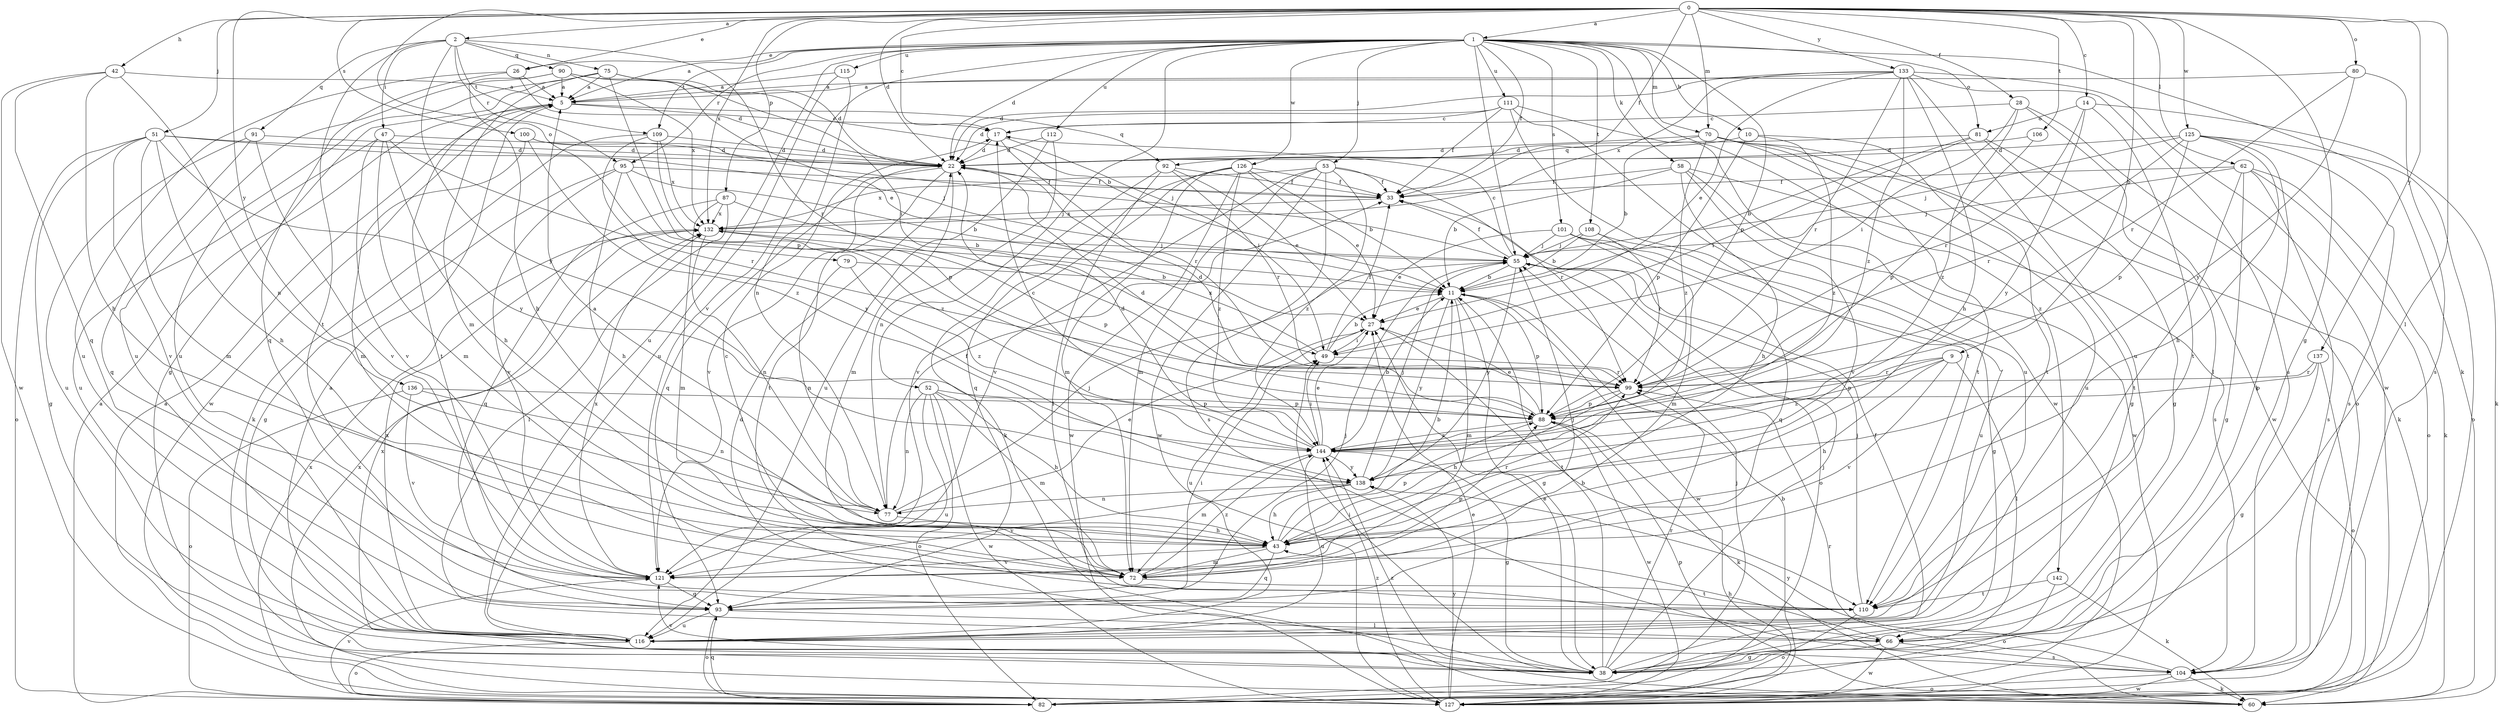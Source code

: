 strict digraph  {
0;
1;
2;
5;
9;
10;
11;
14;
17;
22;
26;
27;
28;
33;
38;
42;
43;
47;
49;
51;
52;
53;
55;
58;
60;
62;
66;
70;
72;
75;
77;
79;
80;
81;
82;
87;
88;
90;
91;
92;
93;
95;
99;
100;
101;
104;
106;
108;
109;
110;
111;
112;
115;
116;
121;
125;
126;
127;
132;
133;
136;
137;
138;
142;
144;
0 -> 1  [label=a];
0 -> 2  [label=a];
0 -> 9  [label=b];
0 -> 14  [label=c];
0 -> 17  [label=c];
0 -> 22  [label=d];
0 -> 26  [label=e];
0 -> 28  [label=f];
0 -> 33  [label=f];
0 -> 38  [label=g];
0 -> 42  [label=h];
0 -> 51  [label=j];
0 -> 62  [label=l];
0 -> 66  [label=l];
0 -> 70  [label=m];
0 -> 79  [label=o];
0 -> 80  [label=o];
0 -> 87  [label=p];
0 -> 100  [label=s];
0 -> 106  [label=t];
0 -> 125  [label=w];
0 -> 132  [label=x];
0 -> 133  [label=y];
0 -> 136  [label=y];
0 -> 137  [label=y];
1 -> 5  [label=a];
1 -> 10  [label=b];
1 -> 22  [label=d];
1 -> 26  [label=e];
1 -> 33  [label=f];
1 -> 52  [label=j];
1 -> 53  [label=j];
1 -> 55  [label=j];
1 -> 58  [label=k];
1 -> 60  [label=k];
1 -> 70  [label=m];
1 -> 81  [label=o];
1 -> 88  [label=p];
1 -> 95  [label=r];
1 -> 101  [label=s];
1 -> 108  [label=t];
1 -> 109  [label=t];
1 -> 111  [label=u];
1 -> 112  [label=u];
1 -> 115  [label=u];
1 -> 116  [label=u];
1 -> 121  [label=v];
1 -> 126  [label=w];
1 -> 142  [label=z];
2 -> 47  [label=i];
2 -> 75  [label=n];
2 -> 90  [label=q];
2 -> 91  [label=q];
2 -> 95  [label=r];
2 -> 99  [label=r];
2 -> 109  [label=t];
2 -> 110  [label=t];
2 -> 138  [label=y];
5 -> 17  [label=c];
5 -> 92  [label=q];
5 -> 110  [label=t];
5 -> 127  [label=w];
9 -> 43  [label=h];
9 -> 66  [label=l];
9 -> 88  [label=p];
9 -> 99  [label=r];
9 -> 121  [label=v];
9 -> 144  [label=z];
10 -> 88  [label=p];
10 -> 92  [label=q];
10 -> 110  [label=t];
10 -> 144  [label=z];
11 -> 27  [label=e];
11 -> 38  [label=g];
11 -> 72  [label=m];
11 -> 88  [label=p];
11 -> 127  [label=w];
11 -> 138  [label=y];
14 -> 60  [label=k];
14 -> 81  [label=o];
14 -> 99  [label=r];
14 -> 110  [label=t];
14 -> 138  [label=y];
17 -> 22  [label=d];
17 -> 49  [label=i];
17 -> 99  [label=r];
22 -> 33  [label=f];
22 -> 72  [label=m];
22 -> 93  [label=q];
22 -> 110  [label=t];
22 -> 121  [label=v];
26 -> 5  [label=a];
26 -> 22  [label=d];
26 -> 93  [label=q];
26 -> 116  [label=u];
27 -> 49  [label=i];
27 -> 110  [label=t];
27 -> 116  [label=u];
28 -> 17  [label=c];
28 -> 49  [label=i];
28 -> 66  [label=l];
28 -> 82  [label=o];
28 -> 144  [label=z];
33 -> 132  [label=x];
38 -> 11  [label=b];
38 -> 22  [label=d];
38 -> 27  [label=e];
38 -> 33  [label=f];
38 -> 49  [label=i];
38 -> 55  [label=j];
38 -> 99  [label=r];
38 -> 121  [label=v];
38 -> 132  [label=x];
42 -> 5  [label=a];
42 -> 43  [label=h];
42 -> 77  [label=n];
42 -> 93  [label=q];
42 -> 127  [label=w];
43 -> 11  [label=b];
43 -> 72  [label=m];
43 -> 88  [label=p];
43 -> 93  [label=q];
43 -> 99  [label=r];
43 -> 121  [label=v];
47 -> 22  [label=d];
47 -> 43  [label=h];
47 -> 72  [label=m];
47 -> 99  [label=r];
47 -> 116  [label=u];
47 -> 121  [label=v];
49 -> 11  [label=b];
49 -> 33  [label=f];
49 -> 99  [label=r];
49 -> 132  [label=x];
51 -> 22  [label=d];
51 -> 38  [label=g];
51 -> 43  [label=h];
51 -> 55  [label=j];
51 -> 72  [label=m];
51 -> 82  [label=o];
51 -> 121  [label=v];
51 -> 138  [label=y];
52 -> 43  [label=h];
52 -> 72  [label=m];
52 -> 77  [label=n];
52 -> 82  [label=o];
52 -> 88  [label=p];
52 -> 116  [label=u];
52 -> 127  [label=w];
53 -> 33  [label=f];
53 -> 72  [label=m];
53 -> 99  [label=r];
53 -> 104  [label=s];
53 -> 121  [label=v];
53 -> 127  [label=w];
53 -> 132  [label=x];
53 -> 144  [label=z];
55 -> 11  [label=b];
55 -> 17  [label=c];
55 -> 33  [label=f];
55 -> 82  [label=o];
55 -> 138  [label=y];
58 -> 11  [label=b];
58 -> 33  [label=f];
58 -> 43  [label=h];
58 -> 104  [label=s];
58 -> 121  [label=v];
58 -> 127  [label=w];
60 -> 88  [label=p];
60 -> 99  [label=r];
60 -> 144  [label=z];
62 -> 33  [label=f];
62 -> 38  [label=g];
62 -> 55  [label=j];
62 -> 60  [label=k];
62 -> 82  [label=o];
62 -> 104  [label=s];
62 -> 110  [label=t];
66 -> 38  [label=g];
66 -> 43  [label=h];
66 -> 104  [label=s];
66 -> 127  [label=w];
70 -> 11  [label=b];
70 -> 22  [label=d];
70 -> 38  [label=g];
70 -> 60  [label=k];
70 -> 110  [label=t];
70 -> 116  [label=u];
70 -> 144  [label=z];
72 -> 17  [label=c];
72 -> 55  [label=j];
72 -> 88  [label=p];
72 -> 110  [label=t];
72 -> 144  [label=z];
75 -> 5  [label=a];
75 -> 22  [label=d];
75 -> 38  [label=g];
75 -> 49  [label=i];
75 -> 72  [label=m];
75 -> 88  [label=p];
75 -> 116  [label=u];
77 -> 5  [label=a];
77 -> 27  [label=e];
77 -> 33  [label=f];
77 -> 43  [label=h];
77 -> 55  [label=j];
79 -> 11  [label=b];
79 -> 77  [label=n];
79 -> 144  [label=z];
80 -> 5  [label=a];
80 -> 99  [label=r];
80 -> 104  [label=s];
80 -> 138  [label=y];
81 -> 11  [label=b];
81 -> 22  [label=d];
81 -> 38  [label=g];
81 -> 49  [label=i];
81 -> 127  [label=w];
82 -> 5  [label=a];
82 -> 55  [label=j];
82 -> 93  [label=q];
82 -> 121  [label=v];
82 -> 132  [label=x];
87 -> 11  [label=b];
87 -> 66  [label=l];
87 -> 72  [label=m];
87 -> 93  [label=q];
87 -> 132  [label=x];
88 -> 22  [label=d];
88 -> 27  [label=e];
88 -> 60  [label=k];
88 -> 127  [label=w];
88 -> 144  [label=z];
90 -> 5  [label=a];
90 -> 11  [label=b];
90 -> 27  [label=e];
90 -> 43  [label=h];
90 -> 116  [label=u];
90 -> 132  [label=x];
91 -> 22  [label=d];
91 -> 93  [label=q];
91 -> 116  [label=u];
91 -> 121  [label=v];
92 -> 27  [label=e];
92 -> 33  [label=f];
92 -> 60  [label=k];
92 -> 66  [label=l];
92 -> 99  [label=r];
93 -> 49  [label=i];
93 -> 55  [label=j];
93 -> 66  [label=l];
93 -> 82  [label=o];
93 -> 116  [label=u];
95 -> 11  [label=b];
95 -> 33  [label=f];
95 -> 38  [label=g];
95 -> 43  [label=h];
95 -> 121  [label=v];
95 -> 144  [label=z];
99 -> 22  [label=d];
99 -> 43  [label=h];
99 -> 88  [label=p];
100 -> 22  [label=d];
100 -> 55  [label=j];
100 -> 72  [label=m];
100 -> 144  [label=z];
101 -> 27  [label=e];
101 -> 38  [label=g];
101 -> 55  [label=j];
101 -> 72  [label=m];
101 -> 93  [label=q];
104 -> 5  [label=a];
104 -> 60  [label=k];
104 -> 82  [label=o];
104 -> 127  [label=w];
104 -> 138  [label=y];
106 -> 22  [label=d];
106 -> 88  [label=p];
108 -> 11  [label=b];
108 -> 55  [label=j];
108 -> 99  [label=r];
108 -> 116  [label=u];
109 -> 22  [label=d];
109 -> 60  [label=k];
109 -> 88  [label=p];
109 -> 132  [label=x];
109 -> 138  [label=y];
110 -> 55  [label=j];
110 -> 82  [label=o];
111 -> 17  [label=c];
111 -> 22  [label=d];
111 -> 33  [label=f];
111 -> 110  [label=t];
111 -> 116  [label=u];
111 -> 127  [label=w];
112 -> 22  [label=d];
112 -> 77  [label=n];
112 -> 116  [label=u];
115 -> 5  [label=a];
115 -> 77  [label=n];
115 -> 116  [label=u];
116 -> 82  [label=o];
116 -> 132  [label=x];
121 -> 93  [label=q];
121 -> 132  [label=x];
125 -> 22  [label=d];
125 -> 43  [label=h];
125 -> 55  [label=j];
125 -> 66  [label=l];
125 -> 82  [label=o];
125 -> 88  [label=p];
125 -> 99  [label=r];
125 -> 104  [label=s];
126 -> 11  [label=b];
126 -> 27  [label=e];
126 -> 33  [label=f];
126 -> 72  [label=m];
126 -> 93  [label=q];
126 -> 121  [label=v];
126 -> 127  [label=w];
126 -> 144  [label=z];
127 -> 5  [label=a];
127 -> 11  [label=b];
127 -> 27  [label=e];
127 -> 132  [label=x];
127 -> 138  [label=y];
127 -> 144  [label=z];
132 -> 55  [label=j];
132 -> 77  [label=n];
132 -> 88  [label=p];
133 -> 5  [label=a];
133 -> 22  [label=d];
133 -> 27  [label=e];
133 -> 43  [label=h];
133 -> 99  [label=r];
133 -> 104  [label=s];
133 -> 116  [label=u];
133 -> 127  [label=w];
133 -> 132  [label=x];
133 -> 144  [label=z];
136 -> 77  [label=n];
136 -> 82  [label=o];
136 -> 88  [label=p];
136 -> 121  [label=v];
137 -> 38  [label=g];
137 -> 82  [label=o];
137 -> 88  [label=p];
137 -> 99  [label=r];
138 -> 43  [label=h];
138 -> 55  [label=j];
138 -> 77  [label=n];
138 -> 121  [label=v];
142 -> 60  [label=k];
142 -> 82  [label=o];
142 -> 110  [label=t];
144 -> 11  [label=b];
144 -> 17  [label=c];
144 -> 22  [label=d];
144 -> 27  [label=e];
144 -> 38  [label=g];
144 -> 49  [label=i];
144 -> 72  [label=m];
144 -> 116  [label=u];
144 -> 138  [label=y];
}
